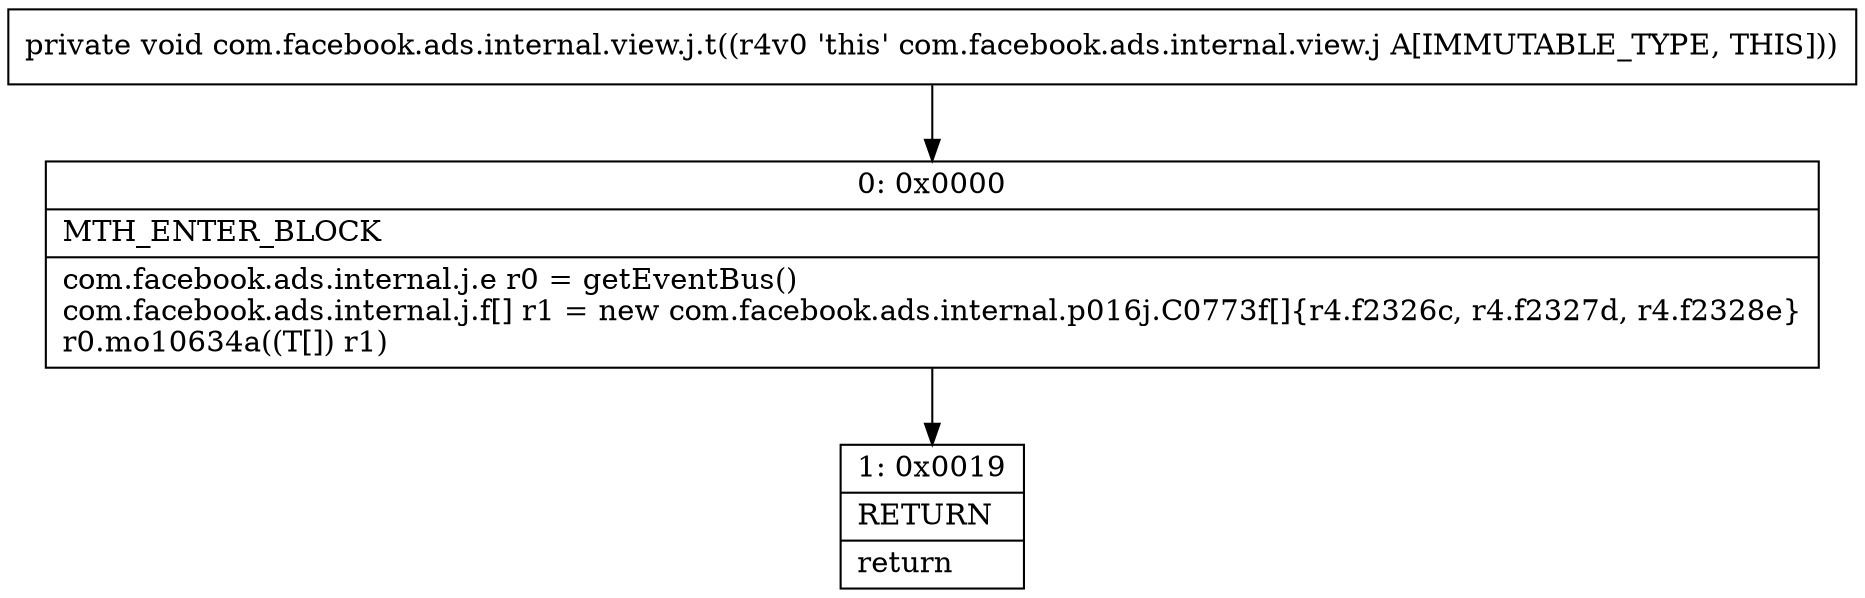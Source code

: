 digraph "CFG forcom.facebook.ads.internal.view.j.t()V" {
Node_0 [shape=record,label="{0\:\ 0x0000|MTH_ENTER_BLOCK\l|com.facebook.ads.internal.j.e r0 = getEventBus()\lcom.facebook.ads.internal.j.f[] r1 = new com.facebook.ads.internal.p016j.C0773f[]\{r4.f2326c, r4.f2327d, r4.f2328e\}\lr0.mo10634a((T[]) r1)\l}"];
Node_1 [shape=record,label="{1\:\ 0x0019|RETURN\l|return\l}"];
MethodNode[shape=record,label="{private void com.facebook.ads.internal.view.j.t((r4v0 'this' com.facebook.ads.internal.view.j A[IMMUTABLE_TYPE, THIS])) }"];
MethodNode -> Node_0;
Node_0 -> Node_1;
}

